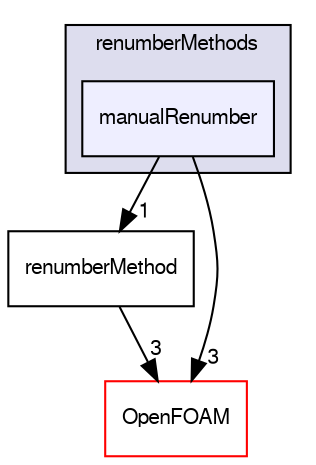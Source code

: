 digraph "src/renumber/renumberMethods/manualRenumber" {
  bgcolor=transparent;
  compound=true
  node [ fontsize="10", fontname="FreeSans"];
  edge [ labelfontsize="10", labelfontname="FreeSans"];
  subgraph clusterdir_9e5805c39c1270dd5674b9b6b0d61546 {
    graph [ bgcolor="#ddddee", pencolor="black", label="renumberMethods" fontname="FreeSans", fontsize="10", URL="dir_9e5805c39c1270dd5674b9b6b0d61546.html"]
  dir_171f3a4c1a45847906e87ab1aded5b79 [shape=box, label="manualRenumber", style="filled", fillcolor="#eeeeff", pencolor="black", URL="dir_171f3a4c1a45847906e87ab1aded5b79.html"];
  }
  dir_7e8cb84010c18ee64866a2dfba113969 [shape=box label="renumberMethod" URL="dir_7e8cb84010c18ee64866a2dfba113969.html"];
  dir_c5473ff19b20e6ec4dfe5c310b3778a8 [shape=box label="OpenFOAM" color="red" URL="dir_c5473ff19b20e6ec4dfe5c310b3778a8.html"];
  dir_7e8cb84010c18ee64866a2dfba113969->dir_c5473ff19b20e6ec4dfe5c310b3778a8 [headlabel="3", labeldistance=1.5 headhref="dir_002443_001732.html"];
  dir_171f3a4c1a45847906e87ab1aded5b79->dir_7e8cb84010c18ee64866a2dfba113969 [headlabel="1", labeldistance=1.5 headhref="dir_002441_002443.html"];
  dir_171f3a4c1a45847906e87ab1aded5b79->dir_c5473ff19b20e6ec4dfe5c310b3778a8 [headlabel="3", labeldistance=1.5 headhref="dir_002441_001732.html"];
}
